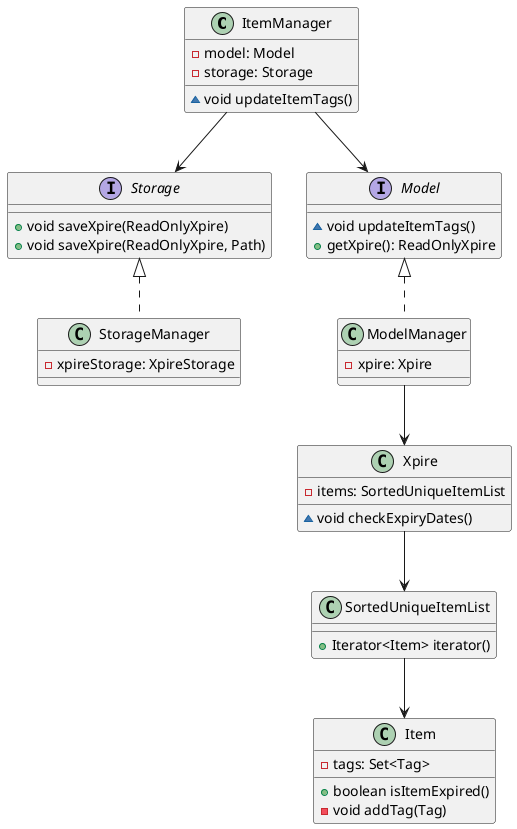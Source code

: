 @startuml

class ItemManager {
- model: Model
- storage: Storage
~ void updateItemTags()
}
interface Storage {
+ void saveXpire(ReadOnlyXpire)
+ void saveXpire(ReadOnlyXpire, Path)
}
interface Model {
~ void updateItemTags()
+ getXpire(): ReadOnlyXpire
}
class StorageManager {
- xpireStorage: XpireStorage
}
class ModelManager {
- xpire: Xpire
}
class Xpire {
- items: SortedUniqueItemList
~ void checkExpiryDates()
}
class SortedUniqueItemList {
+ Iterator<Item> iterator()
}
class Item {
- tags: Set<Tag>
+ boolean isItemExpired()
- void addTag(Tag)
}
ItemManager --> Model
ItemManager --> Storage
Storage <|.. StorageManager
Model <|.. ModelManager
ModelManager --> Xpire
Xpire --> SortedUniqueItemList
SortedUniqueItemList --> Item
@enduml

